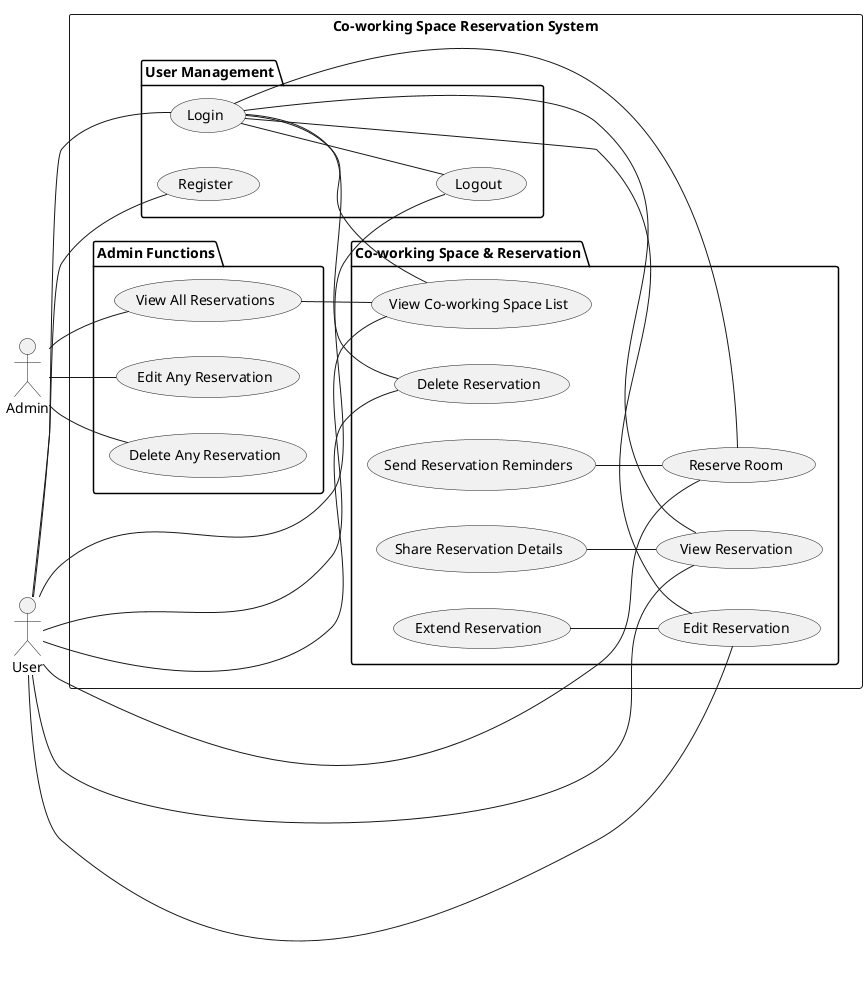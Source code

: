 @startuml
left to right direction
actor User
actor Admin

rectangle "Co-working Space Reservation System" {
    package "User Management" {
    usecase "Register" as UC1
    usecase "Login" as UC2
    usecase "Logout" as UC3
    }

    package "Co-working Space & Reservation" {
    usecase "View Co-working Space List" as UC4
    usecase "Reserve Room" as UC5
    usecase "View Reservation" as UC6
    usecase "Edit Reservation" as UC7
    usecase "Delete Reservation" as UC8
    usecase "Send Reservation Reminders" as UC12
    usecase "Share Reservation Details" as UC13
    usecase "Extend Reservation" as UC14
    }

    package "Admin Functions" {
    usecase "View All Reservations" as UC9
    usecase "Edit Any Reservation" as UC10
    usecase "Delete Any Reservation" as UC11
    }
}

User -- UC1
User -- UC2
User -- UC3
User -- UC4
User -- UC5
User -- UC6
User -- UC7
User -- UC8
Admin -- UC9
Admin -- UC10
Admin -- UC11
UC2 -- UC3
UC2 -- UC4
UC2 -- UC5
UC2 -- UC6
UC2 -- UC7
UC2 -- UC8
UC9 -- UC4
UC12 -- UC5
UC13 -- UC6
UC14 -- UC7

@enduml